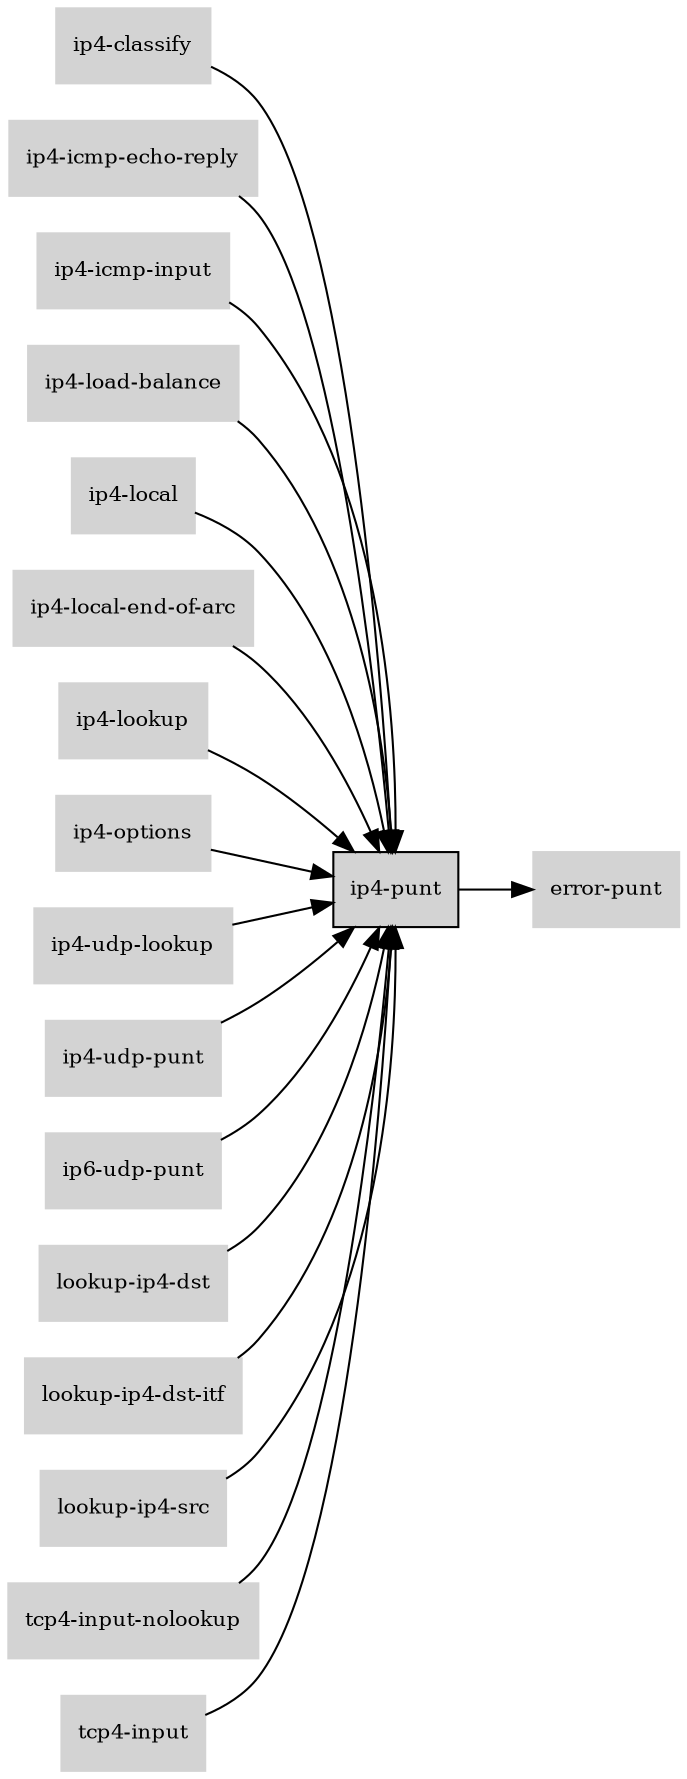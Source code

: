 digraph "ip4_punt_subgraph" {
  rankdir=LR;
  node [shape=box, style=filled, fontsize=10, color=lightgray, fontcolor=black, fillcolor=lightgray];
  "ip4-punt" [color=black, fontcolor=black, fillcolor=lightgray];
  edge [fontsize=8];
  "ip4-classify" -> "ip4-punt";
  "ip4-icmp-echo-reply" -> "ip4-punt";
  "ip4-icmp-input" -> "ip4-punt";
  "ip4-load-balance" -> "ip4-punt";
  "ip4-local" -> "ip4-punt";
  "ip4-local-end-of-arc" -> "ip4-punt";
  "ip4-lookup" -> "ip4-punt";
  "ip4-options" -> "ip4-punt";
  "ip4-punt" -> "error-punt";
  "ip4-udp-lookup" -> "ip4-punt";
  "ip4-udp-punt" -> "ip4-punt";
  "ip6-udp-punt" -> "ip4-punt";
  "lookup-ip4-dst" -> "ip4-punt";
  "lookup-ip4-dst-itf" -> "ip4-punt";
  "lookup-ip4-src" -> "ip4-punt";
  "tcp4-input-nolookup" -> "ip4-punt";
  "tcp4-input" -> "ip4-punt";
}
